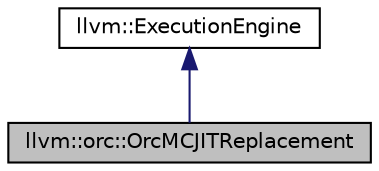digraph "llvm::orc::OrcMCJITReplacement"
{
 // LATEX_PDF_SIZE
  bgcolor="transparent";
  edge [fontname="Helvetica",fontsize="10",labelfontname="Helvetica",labelfontsize="10"];
  node [fontname="Helvetica",fontsize="10",shape="box"];
  Node1 [label="llvm::orc::OrcMCJITReplacement",height=0.2,width=0.4,color="black", fillcolor="grey75", style="filled", fontcolor="black",tooltip=" "];
  Node2 -> Node1 [dir="back",color="midnightblue",fontsize="10",style="solid",fontname="Helvetica"];
  Node2 [label="llvm::ExecutionEngine",height=0.2,width=0.4,color="black",URL="$classllvm_1_1ExecutionEngine.html",tooltip="Abstract interface for implementation execution of LLVM modules, designed to support both interpreter..."];
}
